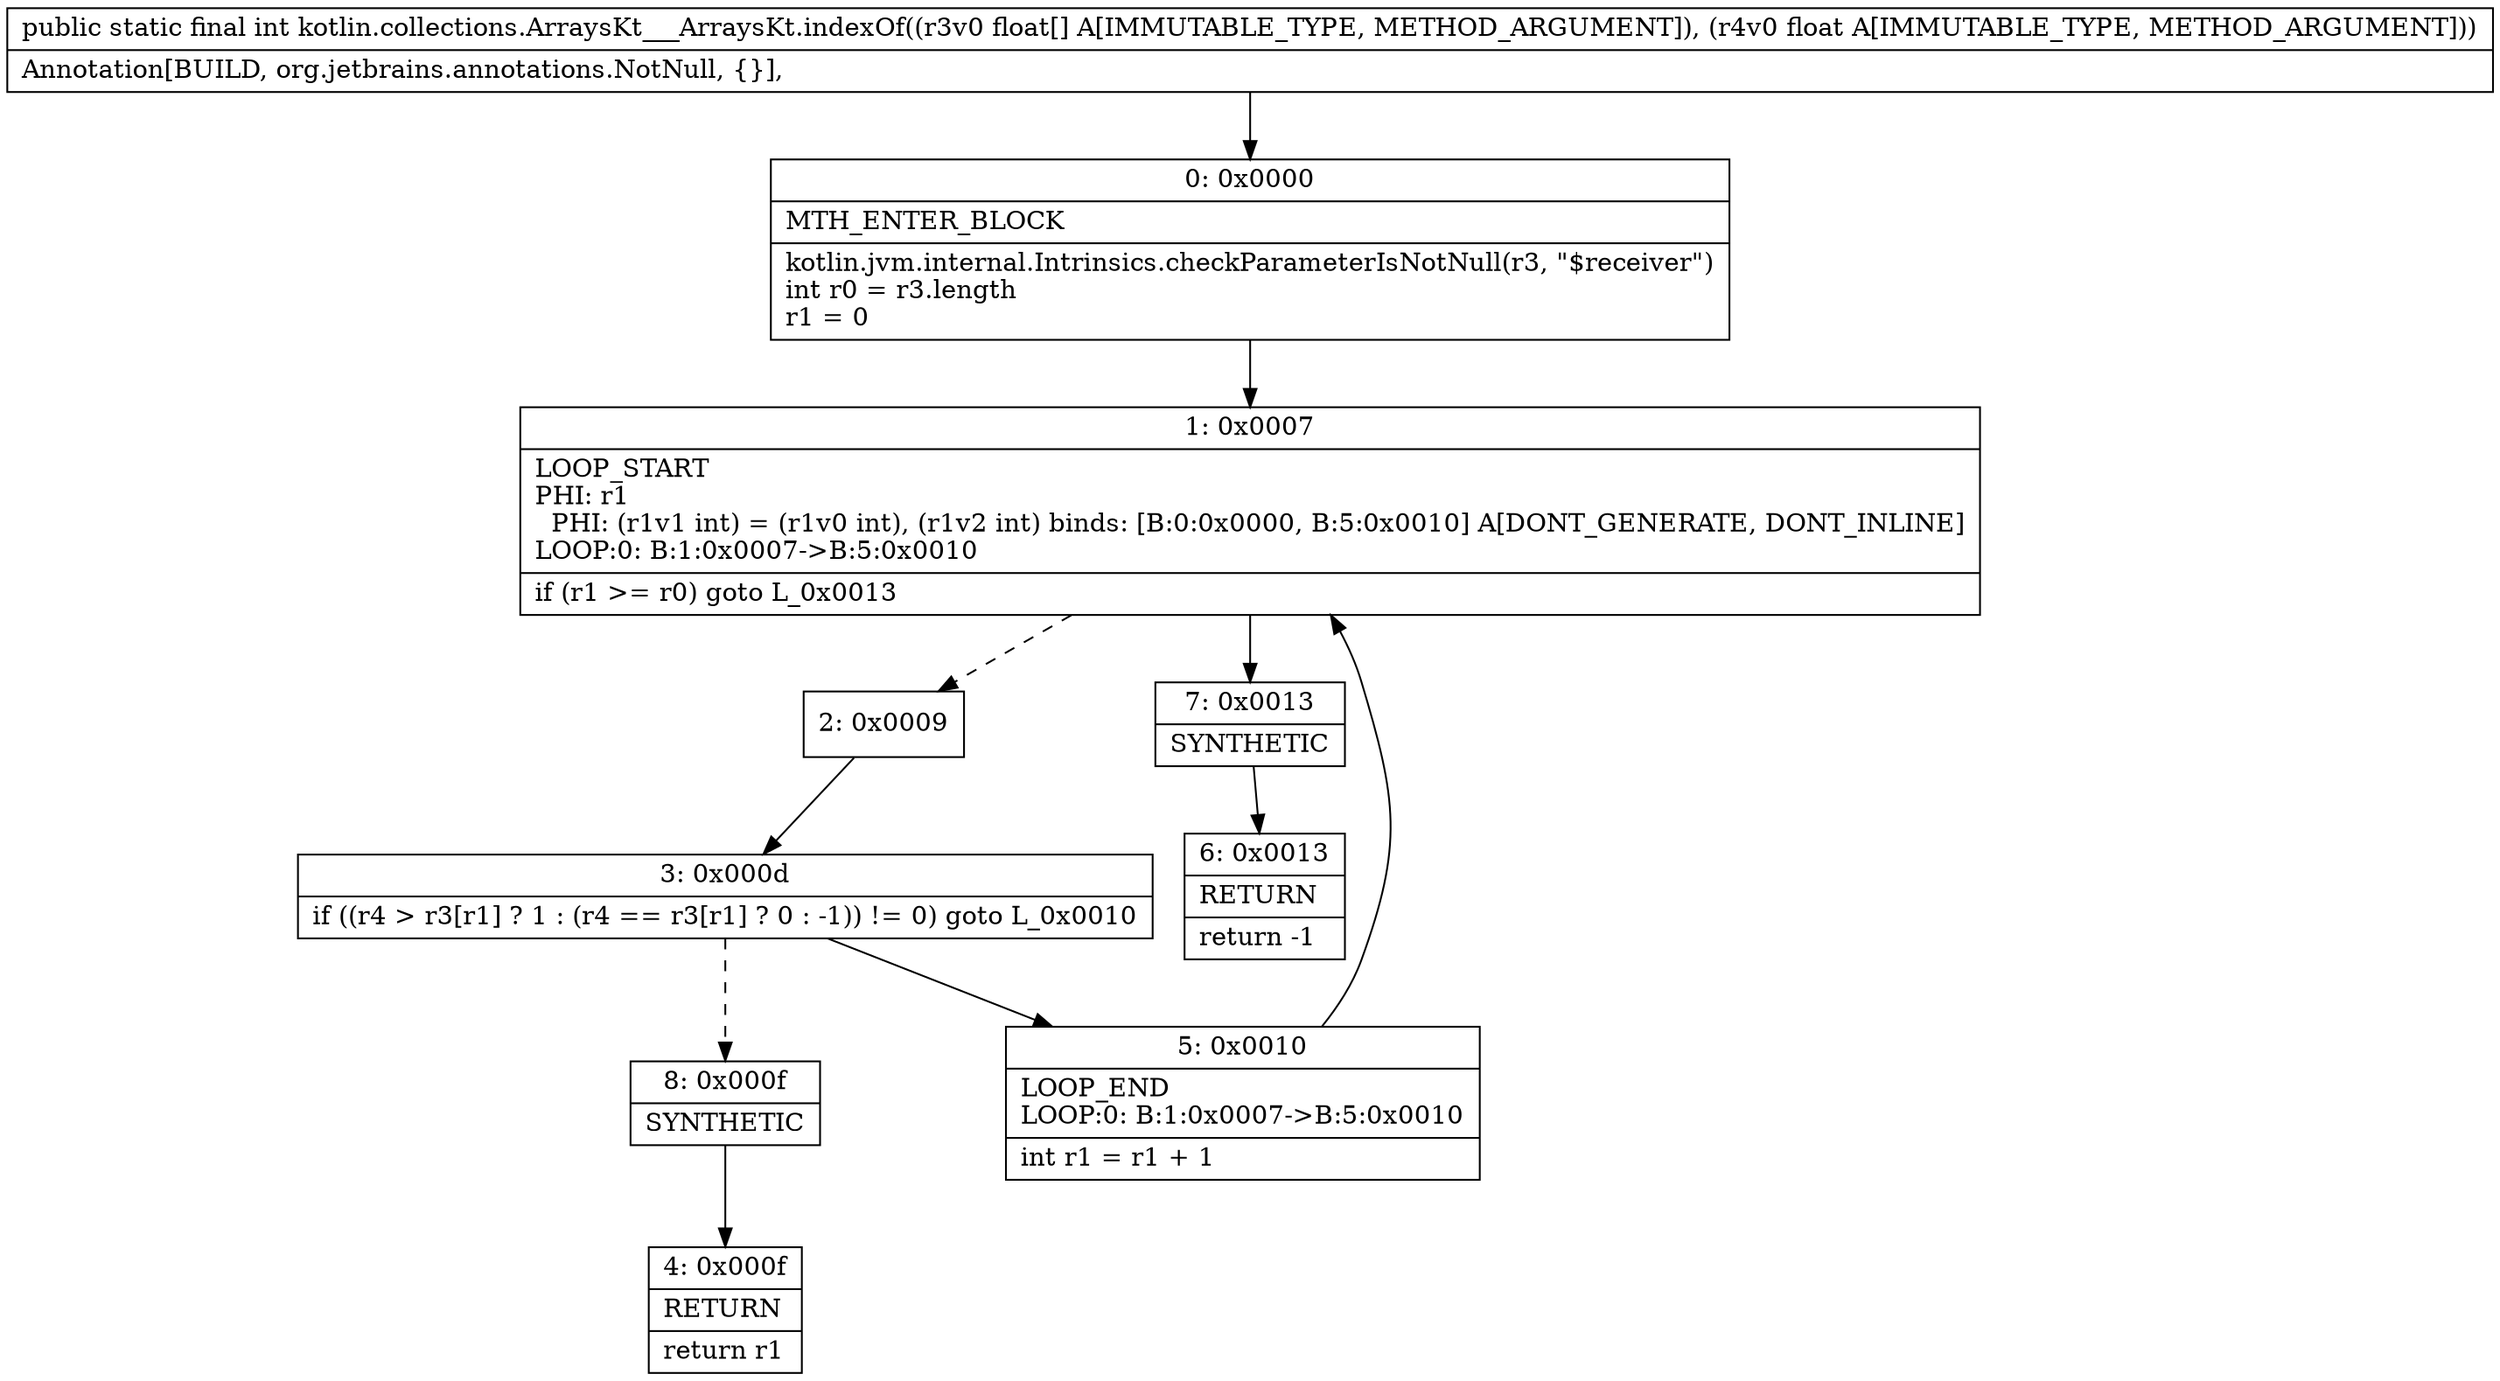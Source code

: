 digraph "CFG forkotlin.collections.ArraysKt___ArraysKt.indexOf([FF)I" {
Node_0 [shape=record,label="{0\:\ 0x0000|MTH_ENTER_BLOCK\l|kotlin.jvm.internal.Intrinsics.checkParameterIsNotNull(r3, \"$receiver\")\lint r0 = r3.length\lr1 = 0\l}"];
Node_1 [shape=record,label="{1\:\ 0x0007|LOOP_START\lPHI: r1 \l  PHI: (r1v1 int) = (r1v0 int), (r1v2 int) binds: [B:0:0x0000, B:5:0x0010] A[DONT_GENERATE, DONT_INLINE]\lLOOP:0: B:1:0x0007\-\>B:5:0x0010\l|if (r1 \>= r0) goto L_0x0013\l}"];
Node_2 [shape=record,label="{2\:\ 0x0009}"];
Node_3 [shape=record,label="{3\:\ 0x000d|if ((r4 \> r3[r1] ? 1 : (r4 == r3[r1] ? 0 : \-1)) != 0) goto L_0x0010\l}"];
Node_4 [shape=record,label="{4\:\ 0x000f|RETURN\l|return r1\l}"];
Node_5 [shape=record,label="{5\:\ 0x0010|LOOP_END\lLOOP:0: B:1:0x0007\-\>B:5:0x0010\l|int r1 = r1 + 1\l}"];
Node_6 [shape=record,label="{6\:\ 0x0013|RETURN\l|return \-1\l}"];
Node_7 [shape=record,label="{7\:\ 0x0013|SYNTHETIC\l}"];
Node_8 [shape=record,label="{8\:\ 0x000f|SYNTHETIC\l}"];
MethodNode[shape=record,label="{public static final int kotlin.collections.ArraysKt___ArraysKt.indexOf((r3v0 float[] A[IMMUTABLE_TYPE, METHOD_ARGUMENT]), (r4v0 float A[IMMUTABLE_TYPE, METHOD_ARGUMENT]))  | Annotation[BUILD, org.jetbrains.annotations.NotNull, \{\}], \l}"];
MethodNode -> Node_0;
Node_0 -> Node_1;
Node_1 -> Node_2[style=dashed];
Node_1 -> Node_7;
Node_2 -> Node_3;
Node_3 -> Node_5;
Node_3 -> Node_8[style=dashed];
Node_5 -> Node_1;
Node_7 -> Node_6;
Node_8 -> Node_4;
}

